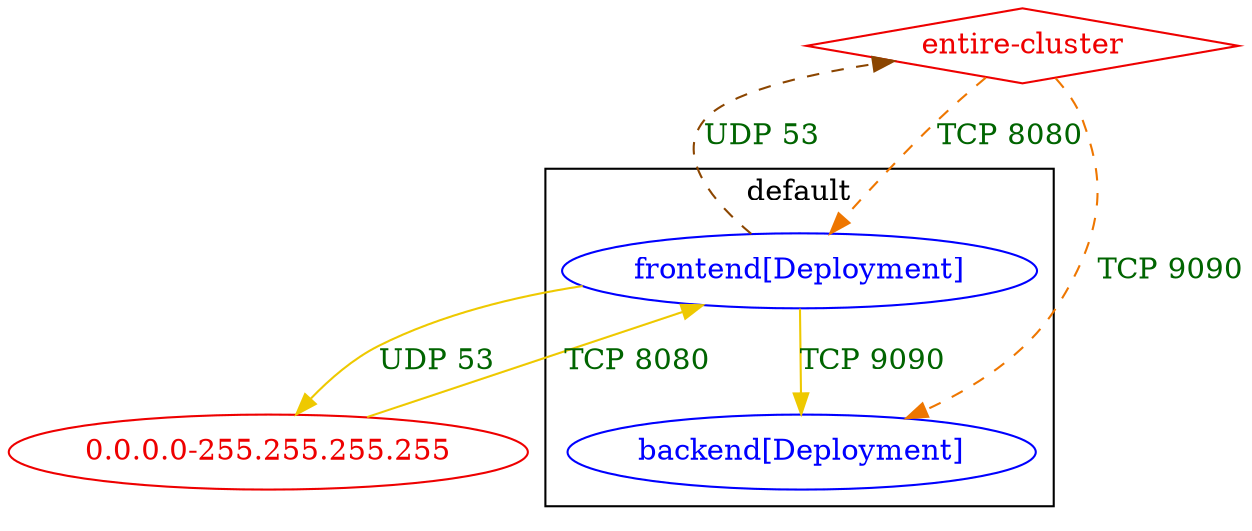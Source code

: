 digraph {
	subgraph "cluster_default" {
		color="black"
		fontcolor="black"
		"default/backend[Deployment]" [label="backend[Deployment]" color="blue" fontcolor="blue"]
		"default/frontend[Deployment]" [label="frontend[Deployment]" color="blue" fontcolor="blue"]
		label="default"
	}
	"0.0.0.0-255.255.255.255" [label="0.0.0.0-255.255.255.255" color="red2" fontcolor="red2"]
	"entire-cluster" [label="entire-cluster" color="red2" fontcolor="red2" shape=diamond]
	"0.0.0.0-255.255.255.255" -> "default/frontend[Deployment]" [label="TCP 8080" color="gold2" fontcolor="darkgreen"]
	"default/frontend[Deployment]" -> "0.0.0.0-255.255.255.255" [label="UDP 53" color="gold2" fontcolor="darkgreen"]
	"default/frontend[Deployment]" -> "default/backend[Deployment]" [label="TCP 9090" color="gold2" fontcolor="darkgreen"]
	"default/frontend[Deployment]" -> "entire-cluster" [label="UDP 53" color="darkorange4" fontcolor="darkgreen" weight=0.5 style=dashed]
	"entire-cluster" -> "default/backend[Deployment]" [label="TCP 9090" color="darkorange2" fontcolor="darkgreen" weight=1 style=dashed]
	"entire-cluster" -> "default/frontend[Deployment]" [label="TCP 8080" color="darkorange2" fontcolor="darkgreen" weight=1 style=dashed]
}